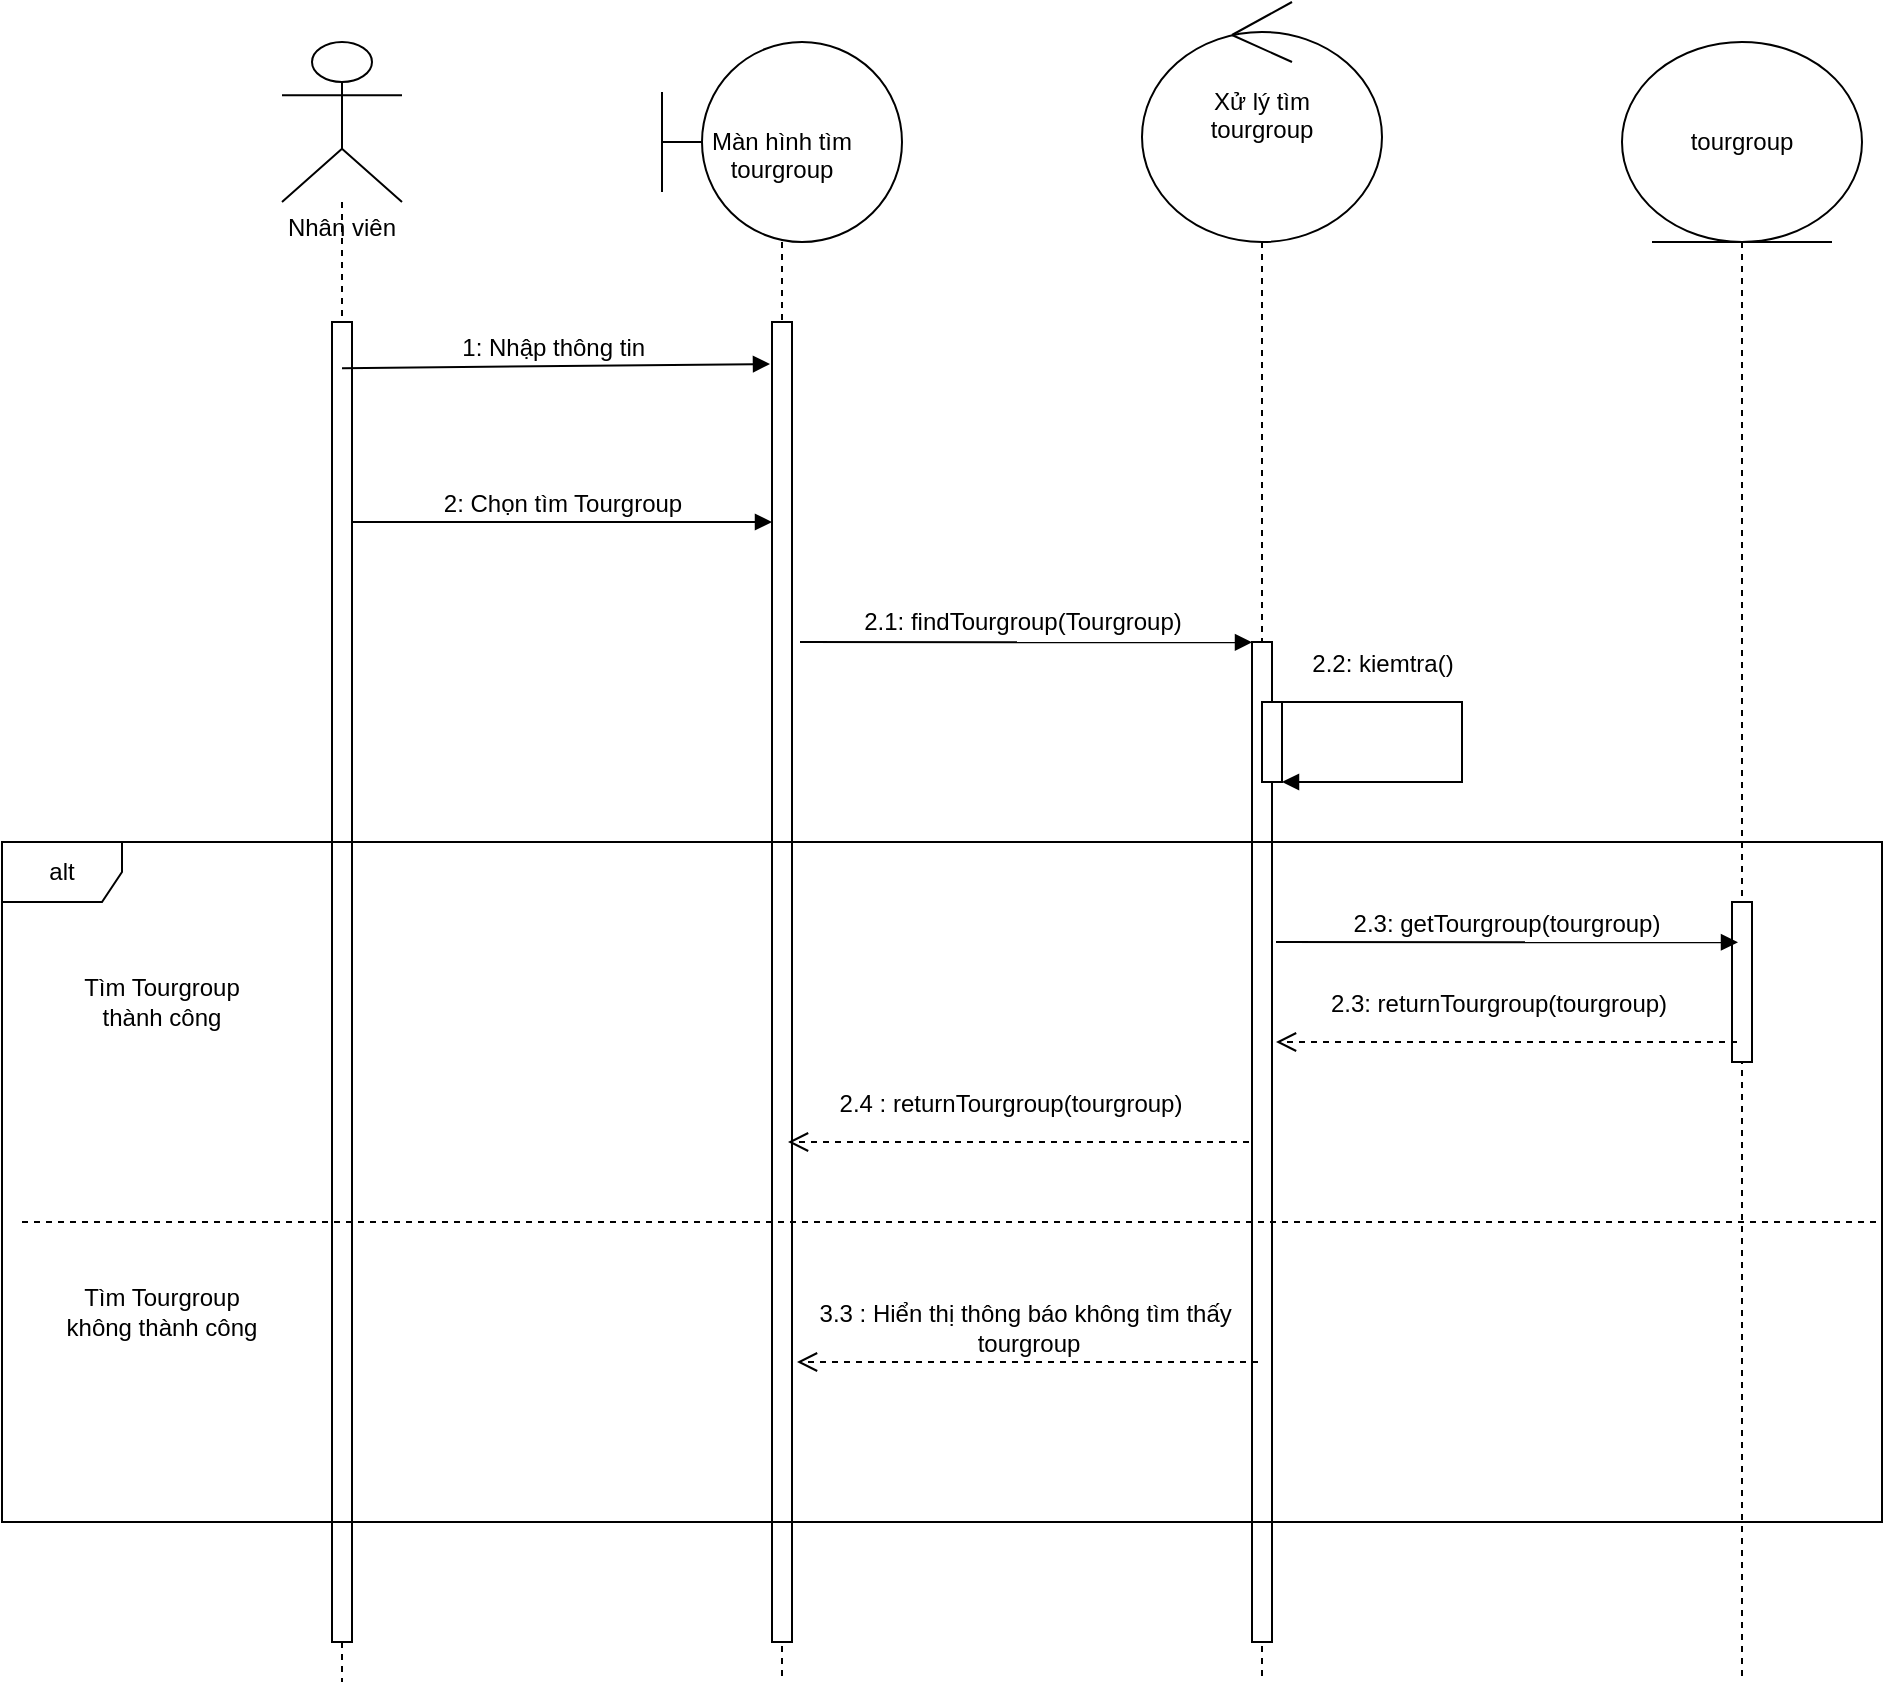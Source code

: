 <mxfile version="14.4.3" type="device"><diagram id="j35PRfuS3rS9tGFF6TlJ" name="Page-1"><mxGraphModel dx="1702" dy="494" grid="1" gridSize="10" guides="1" tooltips="1" connect="1" arrows="1" fold="1" page="1" pageScale="1" pageWidth="850" pageHeight="1100" math="0" shadow="0"><root><mxCell id="0"/><mxCell id="1" parent="0"/><mxCell id="b2TQc4b1ZqAiPSDbQp9B-11" value="&lt;br&gt;&lt;br&gt;&lt;br&gt;Nhân viên" style="shape=umlLifeline;participant=umlActor;perimeter=lifelinePerimeter;whiteSpace=wrap;html=1;container=1;collapsible=0;recursiveResize=0;verticalAlign=top;spacingTop=36;outlineConnect=0;size=80;" parent="1" vertex="1"><mxGeometry x="50" y="20" width="60" height="820" as="geometry"/></mxCell><mxCell id="b2TQc4b1ZqAiPSDbQp9B-16" value="" style="html=1;points=[];perimeter=orthogonalPerimeter;" parent="b2TQc4b1ZqAiPSDbQp9B-11" vertex="1"><mxGeometry x="25" y="140" width="10" height="660" as="geometry"/></mxCell><mxCell id="b2TQc4b1ZqAiPSDbQp9B-12" value="Màn hình tìm&lt;br&gt;tourgroup" style="shape=umlLifeline;participant=umlBoundary;perimeter=lifelinePerimeter;whiteSpace=wrap;html=1;container=1;collapsible=0;recursiveResize=0;verticalAlign=top;spacingTop=36;outlineConnect=0;size=100;" parent="1" vertex="1"><mxGeometry x="240" y="20" width="120" height="820" as="geometry"/></mxCell><mxCell id="b2TQc4b1ZqAiPSDbQp9B-26" value="" style="html=1;points=[];perimeter=orthogonalPerimeter;fontSize=12;" parent="b2TQc4b1ZqAiPSDbQp9B-12" vertex="1"><mxGeometry x="55" y="140" width="10" height="660" as="geometry"/></mxCell><mxCell id="b2TQc4b1ZqAiPSDbQp9B-14" value="Xử lý tìm&lt;br&gt;tourgroup" style="shape=umlLifeline;participant=umlControl;perimeter=lifelinePerimeter;whiteSpace=wrap;html=1;container=1;collapsible=0;recursiveResize=0;verticalAlign=top;spacingTop=36;outlineConnect=0;size=120;" parent="1" vertex="1"><mxGeometry x="480" width="120" height="840" as="geometry"/></mxCell><mxCell id="b2TQc4b1ZqAiPSDbQp9B-28" value="" style="html=1;points=[];perimeter=orthogonalPerimeter;fontSize=12;" parent="b2TQc4b1ZqAiPSDbQp9B-14" vertex="1"><mxGeometry x="55" y="320" width="10" height="500" as="geometry"/></mxCell><mxCell id="b2TQc4b1ZqAiPSDbQp9B-15" value="tourgroup" style="shape=umlLifeline;participant=umlEntity;perimeter=lifelinePerimeter;whiteSpace=wrap;html=1;container=1;collapsible=0;recursiveResize=0;verticalAlign=top;spacingTop=36;outlineConnect=0;size=100;" parent="1" vertex="1"><mxGeometry x="720" y="20" width="120" height="820" as="geometry"/></mxCell><mxCell id="b2TQc4b1ZqAiPSDbQp9B-33" value="" style="html=1;points=[];perimeter=orthogonalPerimeter;fontSize=12;" parent="b2TQc4b1ZqAiPSDbQp9B-15" vertex="1"><mxGeometry x="55" y="430" width="10" height="80" as="geometry"/></mxCell><mxCell id="b2TQc4b1ZqAiPSDbQp9B-19" value="1: Nhập thông tin&amp;nbsp;" style="html=1;verticalAlign=bottom;endArrow=block;exitX=1.1;exitY=0.035;exitDx=0;exitDy=0;exitPerimeter=0;fontSize=12;" parent="1" edge="1"><mxGeometry width="80" relative="1" as="geometry"><mxPoint x="80.0" y="183.1" as="sourcePoint"/><mxPoint x="294" y="181" as="targetPoint"/></mxGeometry></mxCell><mxCell id="b2TQc4b1ZqAiPSDbQp9B-24" value="2: Chọn tìm Tourgroup" style="html=1;verticalAlign=bottom;endArrow=block;fontSize=12;" parent="1" edge="1"><mxGeometry width="80" relative="1" as="geometry"><mxPoint x="85" y="260" as="sourcePoint"/><mxPoint x="295" y="260" as="targetPoint"/></mxGeometry></mxCell><mxCell id="b2TQc4b1ZqAiPSDbQp9B-29" value="2.1: findTourgroup(Tourgroup)" style="html=1;verticalAlign=bottom;endArrow=block;fontSize=12;entryX=0.1;entryY=-0.002;entryDx=0;entryDy=0;entryPerimeter=0;" parent="1" edge="1"><mxGeometry x="-0.017" y="1" width="80" relative="1" as="geometry"><mxPoint x="309" y="320" as="sourcePoint"/><mxPoint x="535" y="320.16" as="targetPoint"/><mxPoint as="offset"/></mxGeometry></mxCell><mxCell id="b2TQc4b1ZqAiPSDbQp9B-30" value="" style="html=1;points=[];perimeter=orthogonalPerimeter;fontSize=12;" parent="1" vertex="1"><mxGeometry x="540" y="350" width="10" height="40" as="geometry"/></mxCell><mxCell id="b2TQc4b1ZqAiPSDbQp9B-31" value="2.2: kiemtra()" style="html=1;verticalAlign=bottom;endArrow=block;fontSize=12;rounded=0;" parent="1" edge="1"><mxGeometry x="-0.545" y="10" width="80" relative="1" as="geometry"><mxPoint x="550" y="350" as="sourcePoint"/><mxPoint x="550" y="390" as="targetPoint"/><Array as="points"><mxPoint x="640" y="350"/><mxPoint x="640" y="390"/></Array><mxPoint as="offset"/></mxGeometry></mxCell><mxCell id="b2TQc4b1ZqAiPSDbQp9B-34" value="3.3 : Hiển thị thông báo không tìm thấy&amp;nbsp;&lt;br&gt;tourgroup" style="html=1;verticalAlign=bottom;endArrow=open;dashed=1;endSize=8;fontSize=12;" parent="1" edge="1"><mxGeometry relative="1" as="geometry"><mxPoint x="538" y="680" as="sourcePoint"/><mxPoint x="307.5" y="680" as="targetPoint"/></mxGeometry></mxCell><mxCell id="b2TQc4b1ZqAiPSDbQp9B-35" value="" style="endArrow=none;dashed=1;html=1;fontSize=12;" parent="1" edge="1"><mxGeometry width="50" height="50" relative="1" as="geometry"><mxPoint x="-80" y="610" as="sourcePoint"/><mxPoint x="850" y="610" as="targetPoint"/></mxGeometry></mxCell><mxCell id="b2TQc4b1ZqAiPSDbQp9B-37" value="alt" style="shape=umlFrame;whiteSpace=wrap;html=1;fontSize=12;" parent="1" vertex="1"><mxGeometry x="-90" y="420" width="940" height="340" as="geometry"/></mxCell><mxCell id="b2TQc4b1ZqAiPSDbQp9B-38" value="Tìm Tourgroup thành công" style="text;html=1;strokeColor=none;fillColor=none;align=center;verticalAlign=middle;whiteSpace=wrap;rounded=0;fontSize=12;" parent="1" vertex="1"><mxGeometry x="-60" y="490" width="100" height="20" as="geometry"/></mxCell><mxCell id="b2TQc4b1ZqAiPSDbQp9B-40" value="Tìm Tourgroup không thành công" style="text;html=1;strokeColor=none;fillColor=none;align=center;verticalAlign=middle;whiteSpace=wrap;rounded=0;fontSize=12;" parent="1" vertex="1"><mxGeometry x="-60" y="640" width="100" height="30" as="geometry"/></mxCell><mxCell id="gBcrjCv8YunBIm7nKyrC-1" value="2.4 : returnTourgroup(tourgroup)" style="html=1;verticalAlign=bottom;endArrow=open;dashed=1;endSize=8;fontSize=12;" parent="1" edge="1"><mxGeometry x="0.041" y="-10" relative="1" as="geometry"><mxPoint x="533.5" y="570" as="sourcePoint"/><mxPoint x="303" y="570" as="targetPoint"/><mxPoint as="offset"/></mxGeometry></mxCell><mxCell id="3VDo5j_AIcC8g8wKJsAc-1" value="2.3: getTourgroup(tourgroup)" style="html=1;verticalAlign=bottom;endArrow=block;fontSize=12;entryX=0.2;entryY=0.333;entryDx=0;entryDy=0;entryPerimeter=0;exitX=1.1;exitY=0.333;exitDx=0;exitDy=0;exitPerimeter=0;" edge="1" parent="1"><mxGeometry width="80" relative="1" as="geometry"><mxPoint x="547" y="470.0" as="sourcePoint"/><mxPoint x="778" y="470.13" as="targetPoint"/></mxGeometry></mxCell><mxCell id="3VDo5j_AIcC8g8wKJsAc-2" value="2.3: returnTourgroup(tourgroup)" style="html=1;verticalAlign=bottom;endArrow=open;dashed=1;endSize=8;fontSize=12;" edge="1" parent="1"><mxGeometry x="0.041" y="-10" relative="1" as="geometry"><mxPoint x="777.5" y="520" as="sourcePoint"/><mxPoint x="547" y="520" as="targetPoint"/><mxPoint as="offset"/></mxGeometry></mxCell></root></mxGraphModel></diagram></mxfile>
